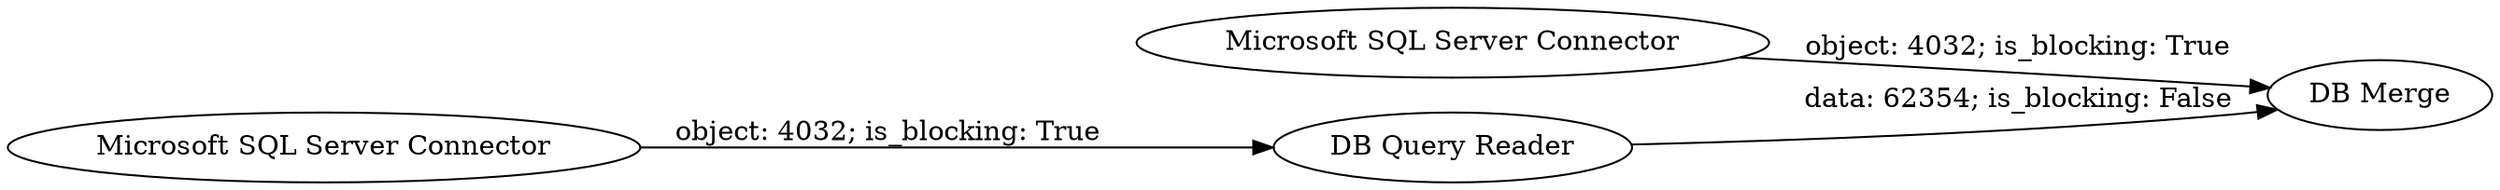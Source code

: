 digraph {
	"5089536098609176137_2" [label="Microsoft SQL Server Connector"]
	"5089536098609176137_3" [label="DB Query Reader"]
	"5089536098609176137_1" [label="Microsoft SQL Server Connector"]
	"5089536098609176137_5" [label="DB Merge"]
	"5089536098609176137_3" -> "5089536098609176137_5" [label="data: 62354; is_blocking: False"]
	"5089536098609176137_1" -> "5089536098609176137_3" [label="object: 4032; is_blocking: True"]
	"5089536098609176137_2" -> "5089536098609176137_5" [label="object: 4032; is_blocking: True"]
	rankdir=LR
}

